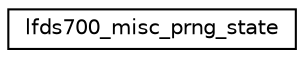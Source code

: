 digraph "Graphical Class Hierarchy"
{
 // LATEX_PDF_SIZE
  edge [fontname="Helvetica",fontsize="10",labelfontname="Helvetica",labelfontsize="10"];
  node [fontname="Helvetica",fontsize="10",shape=record];
  rankdir="LR";
  Node0 [label="lfds700_misc_prng_state",height=0.2,width=0.4,color="black", fillcolor="white", style="filled",URL="$structlfds700__misc__prng__state.html",tooltip=" "];
}
